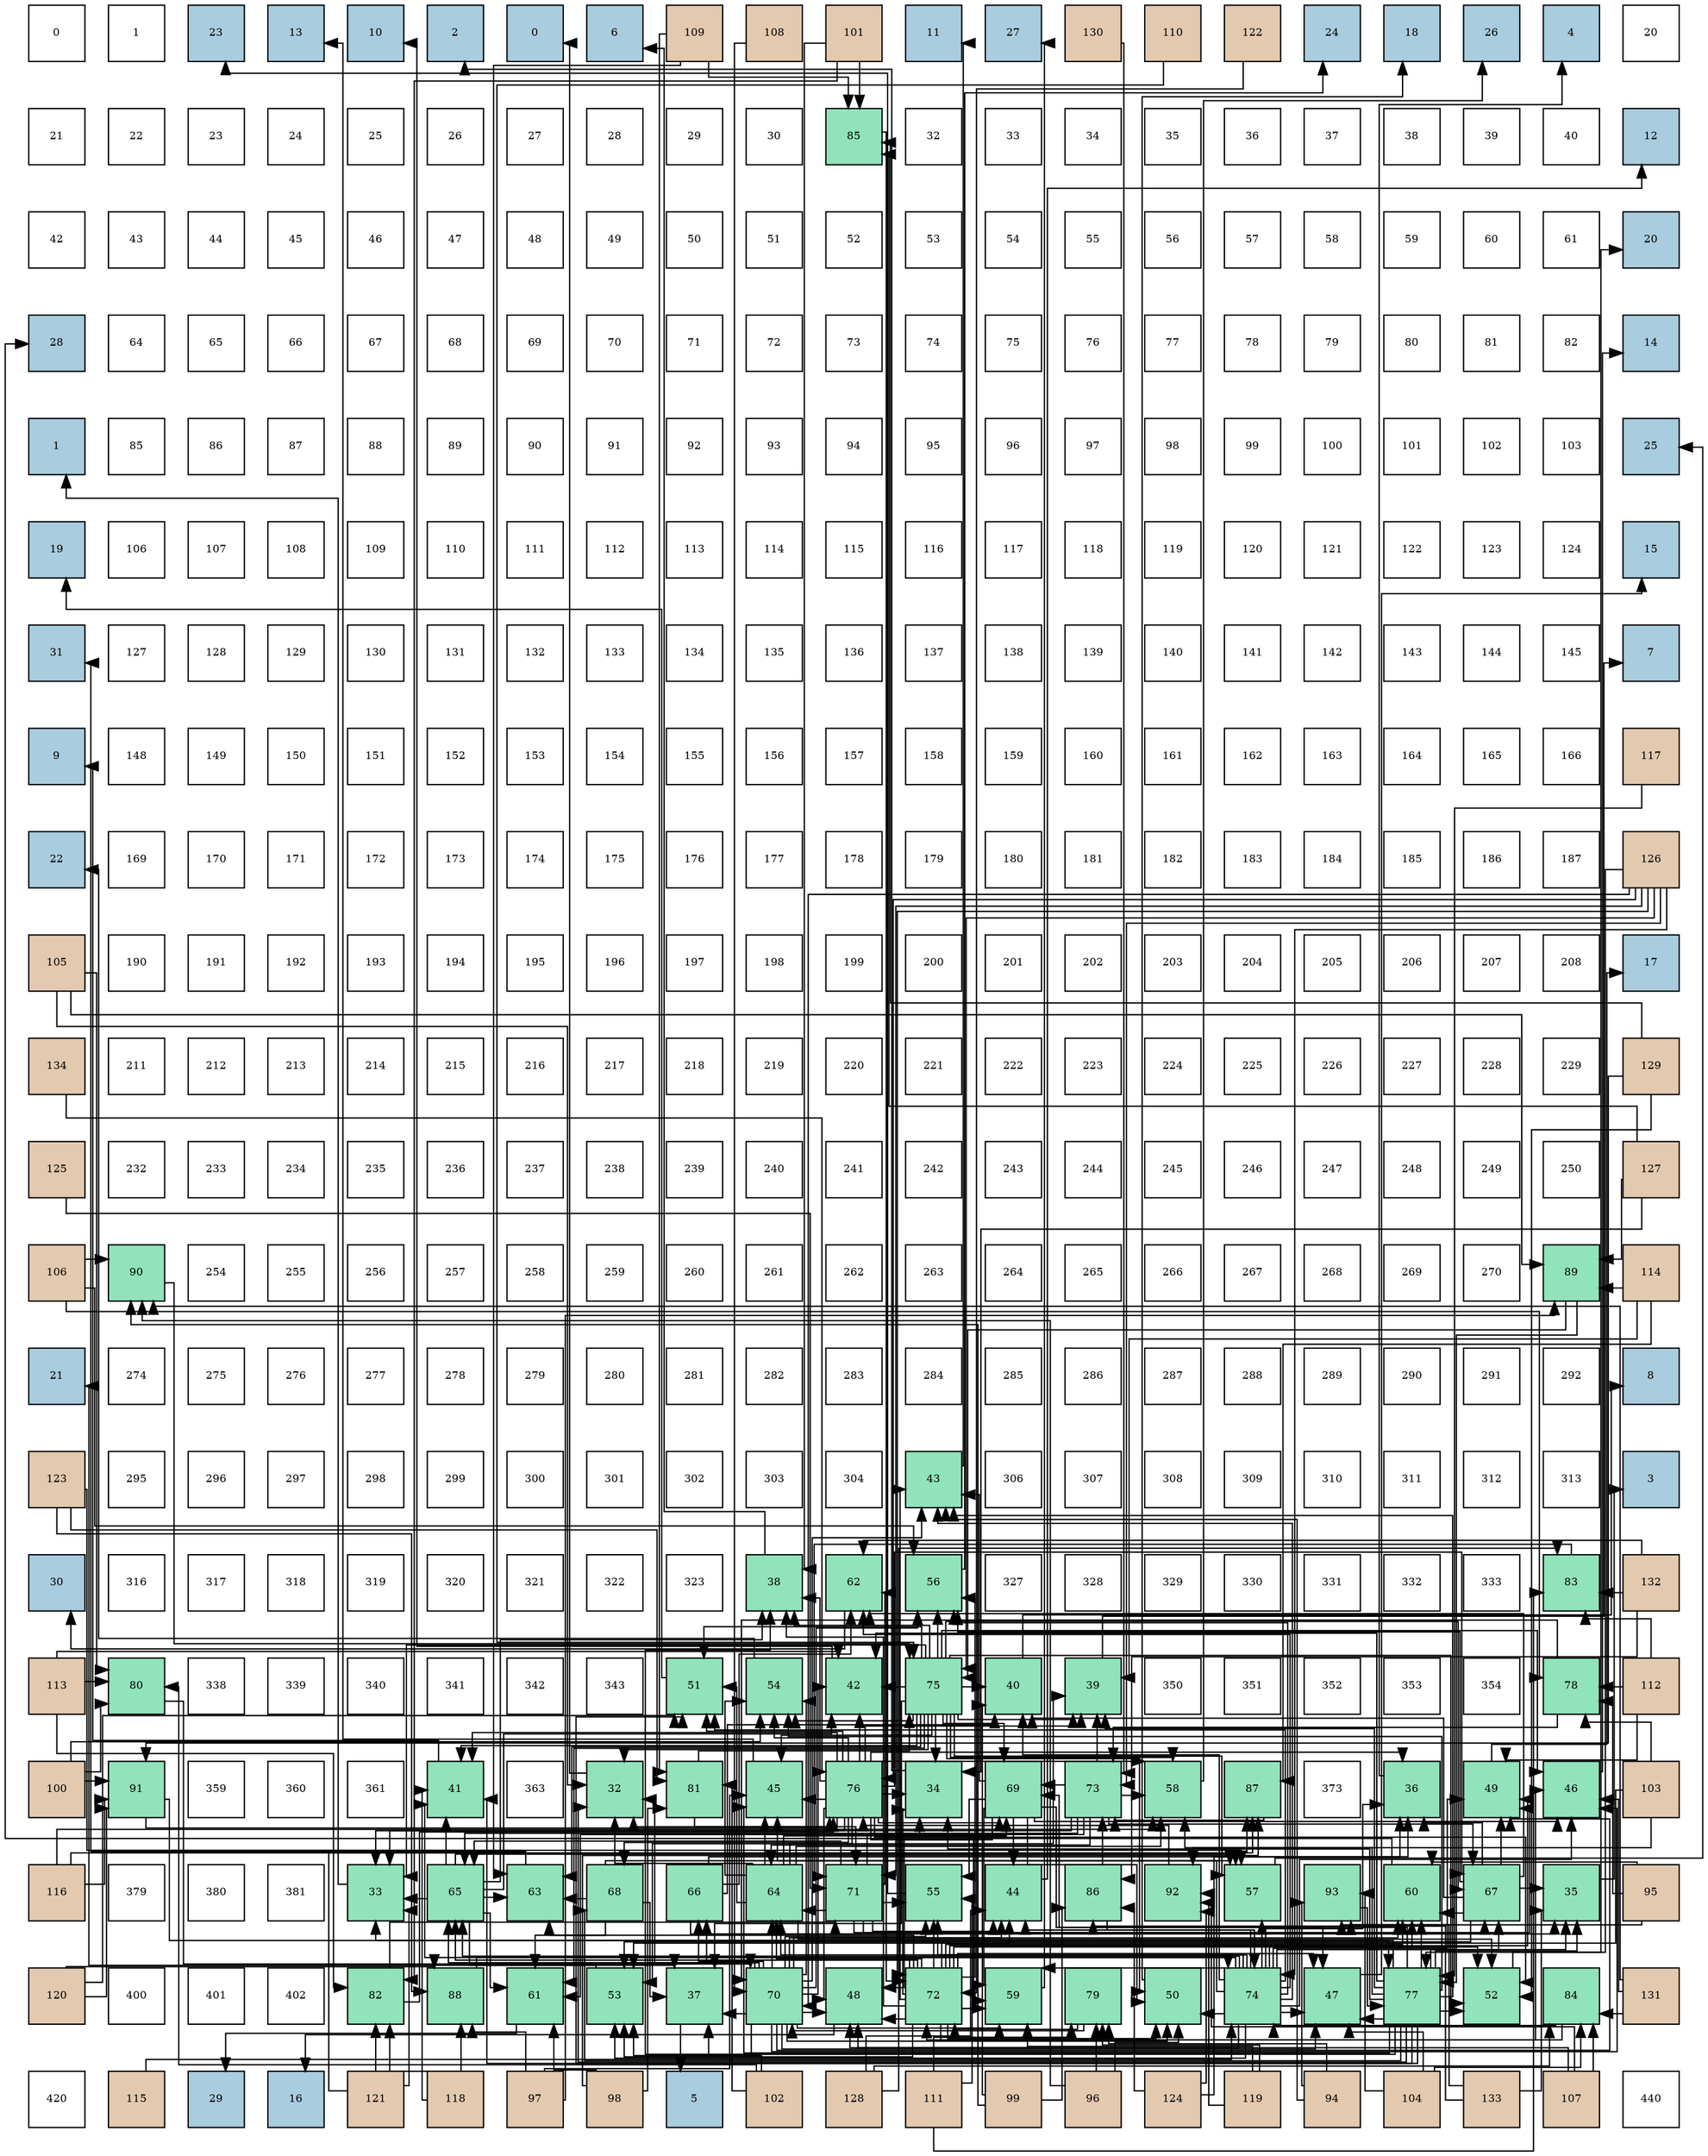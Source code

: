 digraph layout{
 rankdir=TB;
 splines=ortho;
 node [style=filled shape=square fixedsize=true width=0.6];
0[label="0", fontsize=8, fillcolor="#ffffff"];
1[label="1", fontsize=8, fillcolor="#ffffff"];
2[label="23", fontsize=8, fillcolor="#a9ccde"];
3[label="13", fontsize=8, fillcolor="#a9ccde"];
4[label="10", fontsize=8, fillcolor="#a9ccde"];
5[label="2", fontsize=8, fillcolor="#a9ccde"];
6[label="0", fontsize=8, fillcolor="#a9ccde"];
7[label="6", fontsize=8, fillcolor="#a9ccde"];
8[label="109", fontsize=8, fillcolor="#e3c9af"];
9[label="108", fontsize=8, fillcolor="#e3c9af"];
10[label="101", fontsize=8, fillcolor="#e3c9af"];
11[label="11", fontsize=8, fillcolor="#a9ccde"];
12[label="27", fontsize=8, fillcolor="#a9ccde"];
13[label="130", fontsize=8, fillcolor="#e3c9af"];
14[label="110", fontsize=8, fillcolor="#e3c9af"];
15[label="122", fontsize=8, fillcolor="#e3c9af"];
16[label="24", fontsize=8, fillcolor="#a9ccde"];
17[label="18", fontsize=8, fillcolor="#a9ccde"];
18[label="26", fontsize=8, fillcolor="#a9ccde"];
19[label="4", fontsize=8, fillcolor="#a9ccde"];
20[label="20", fontsize=8, fillcolor="#ffffff"];
21[label="21", fontsize=8, fillcolor="#ffffff"];
22[label="22", fontsize=8, fillcolor="#ffffff"];
23[label="23", fontsize=8, fillcolor="#ffffff"];
24[label="24", fontsize=8, fillcolor="#ffffff"];
25[label="25", fontsize=8, fillcolor="#ffffff"];
26[label="26", fontsize=8, fillcolor="#ffffff"];
27[label="27", fontsize=8, fillcolor="#ffffff"];
28[label="28", fontsize=8, fillcolor="#ffffff"];
29[label="29", fontsize=8, fillcolor="#ffffff"];
30[label="30", fontsize=8, fillcolor="#ffffff"];
31[label="85", fontsize=8, fillcolor="#91e3bb"];
32[label="32", fontsize=8, fillcolor="#ffffff"];
33[label="33", fontsize=8, fillcolor="#ffffff"];
34[label="34", fontsize=8, fillcolor="#ffffff"];
35[label="35", fontsize=8, fillcolor="#ffffff"];
36[label="36", fontsize=8, fillcolor="#ffffff"];
37[label="37", fontsize=8, fillcolor="#ffffff"];
38[label="38", fontsize=8, fillcolor="#ffffff"];
39[label="39", fontsize=8, fillcolor="#ffffff"];
40[label="40", fontsize=8, fillcolor="#ffffff"];
41[label="12", fontsize=8, fillcolor="#a9ccde"];
42[label="42", fontsize=8, fillcolor="#ffffff"];
43[label="43", fontsize=8, fillcolor="#ffffff"];
44[label="44", fontsize=8, fillcolor="#ffffff"];
45[label="45", fontsize=8, fillcolor="#ffffff"];
46[label="46", fontsize=8, fillcolor="#ffffff"];
47[label="47", fontsize=8, fillcolor="#ffffff"];
48[label="48", fontsize=8, fillcolor="#ffffff"];
49[label="49", fontsize=8, fillcolor="#ffffff"];
50[label="50", fontsize=8, fillcolor="#ffffff"];
51[label="51", fontsize=8, fillcolor="#ffffff"];
52[label="52", fontsize=8, fillcolor="#ffffff"];
53[label="53", fontsize=8, fillcolor="#ffffff"];
54[label="54", fontsize=8, fillcolor="#ffffff"];
55[label="55", fontsize=8, fillcolor="#ffffff"];
56[label="56", fontsize=8, fillcolor="#ffffff"];
57[label="57", fontsize=8, fillcolor="#ffffff"];
58[label="58", fontsize=8, fillcolor="#ffffff"];
59[label="59", fontsize=8, fillcolor="#ffffff"];
60[label="60", fontsize=8, fillcolor="#ffffff"];
61[label="61", fontsize=8, fillcolor="#ffffff"];
62[label="20", fontsize=8, fillcolor="#a9ccde"];
63[label="28", fontsize=8, fillcolor="#a9ccde"];
64[label="64", fontsize=8, fillcolor="#ffffff"];
65[label="65", fontsize=8, fillcolor="#ffffff"];
66[label="66", fontsize=8, fillcolor="#ffffff"];
67[label="67", fontsize=8, fillcolor="#ffffff"];
68[label="68", fontsize=8, fillcolor="#ffffff"];
69[label="69", fontsize=8, fillcolor="#ffffff"];
70[label="70", fontsize=8, fillcolor="#ffffff"];
71[label="71", fontsize=8, fillcolor="#ffffff"];
72[label="72", fontsize=8, fillcolor="#ffffff"];
73[label="73", fontsize=8, fillcolor="#ffffff"];
74[label="74", fontsize=8, fillcolor="#ffffff"];
75[label="75", fontsize=8, fillcolor="#ffffff"];
76[label="76", fontsize=8, fillcolor="#ffffff"];
77[label="77", fontsize=8, fillcolor="#ffffff"];
78[label="78", fontsize=8, fillcolor="#ffffff"];
79[label="79", fontsize=8, fillcolor="#ffffff"];
80[label="80", fontsize=8, fillcolor="#ffffff"];
81[label="81", fontsize=8, fillcolor="#ffffff"];
82[label="82", fontsize=8, fillcolor="#ffffff"];
83[label="14", fontsize=8, fillcolor="#a9ccde"];
84[label="1", fontsize=8, fillcolor="#a9ccde"];
85[label="85", fontsize=8, fillcolor="#ffffff"];
86[label="86", fontsize=8, fillcolor="#ffffff"];
87[label="87", fontsize=8, fillcolor="#ffffff"];
88[label="88", fontsize=8, fillcolor="#ffffff"];
89[label="89", fontsize=8, fillcolor="#ffffff"];
90[label="90", fontsize=8, fillcolor="#ffffff"];
91[label="91", fontsize=8, fillcolor="#ffffff"];
92[label="92", fontsize=8, fillcolor="#ffffff"];
93[label="93", fontsize=8, fillcolor="#ffffff"];
94[label="94", fontsize=8, fillcolor="#ffffff"];
95[label="95", fontsize=8, fillcolor="#ffffff"];
96[label="96", fontsize=8, fillcolor="#ffffff"];
97[label="97", fontsize=8, fillcolor="#ffffff"];
98[label="98", fontsize=8, fillcolor="#ffffff"];
99[label="99", fontsize=8, fillcolor="#ffffff"];
100[label="100", fontsize=8, fillcolor="#ffffff"];
101[label="101", fontsize=8, fillcolor="#ffffff"];
102[label="102", fontsize=8, fillcolor="#ffffff"];
103[label="103", fontsize=8, fillcolor="#ffffff"];
104[label="25", fontsize=8, fillcolor="#a9ccde"];
105[label="19", fontsize=8, fillcolor="#a9ccde"];
106[label="106", fontsize=8, fillcolor="#ffffff"];
107[label="107", fontsize=8, fillcolor="#ffffff"];
108[label="108", fontsize=8, fillcolor="#ffffff"];
109[label="109", fontsize=8, fillcolor="#ffffff"];
110[label="110", fontsize=8, fillcolor="#ffffff"];
111[label="111", fontsize=8, fillcolor="#ffffff"];
112[label="112", fontsize=8, fillcolor="#ffffff"];
113[label="113", fontsize=8, fillcolor="#ffffff"];
114[label="114", fontsize=8, fillcolor="#ffffff"];
115[label="115", fontsize=8, fillcolor="#ffffff"];
116[label="116", fontsize=8, fillcolor="#ffffff"];
117[label="117", fontsize=8, fillcolor="#ffffff"];
118[label="118", fontsize=8, fillcolor="#ffffff"];
119[label="119", fontsize=8, fillcolor="#ffffff"];
120[label="120", fontsize=8, fillcolor="#ffffff"];
121[label="121", fontsize=8, fillcolor="#ffffff"];
122[label="122", fontsize=8, fillcolor="#ffffff"];
123[label="123", fontsize=8, fillcolor="#ffffff"];
124[label="124", fontsize=8, fillcolor="#ffffff"];
125[label="15", fontsize=8, fillcolor="#a9ccde"];
126[label="31", fontsize=8, fillcolor="#a9ccde"];
127[label="127", fontsize=8, fillcolor="#ffffff"];
128[label="128", fontsize=8, fillcolor="#ffffff"];
129[label="129", fontsize=8, fillcolor="#ffffff"];
130[label="130", fontsize=8, fillcolor="#ffffff"];
131[label="131", fontsize=8, fillcolor="#ffffff"];
132[label="132", fontsize=8, fillcolor="#ffffff"];
133[label="133", fontsize=8, fillcolor="#ffffff"];
134[label="134", fontsize=8, fillcolor="#ffffff"];
135[label="135", fontsize=8, fillcolor="#ffffff"];
136[label="136", fontsize=8, fillcolor="#ffffff"];
137[label="137", fontsize=8, fillcolor="#ffffff"];
138[label="138", fontsize=8, fillcolor="#ffffff"];
139[label="139", fontsize=8, fillcolor="#ffffff"];
140[label="140", fontsize=8, fillcolor="#ffffff"];
141[label="141", fontsize=8, fillcolor="#ffffff"];
142[label="142", fontsize=8, fillcolor="#ffffff"];
143[label="143", fontsize=8, fillcolor="#ffffff"];
144[label="144", fontsize=8, fillcolor="#ffffff"];
145[label="145", fontsize=8, fillcolor="#ffffff"];
146[label="7", fontsize=8, fillcolor="#a9ccde"];
147[label="9", fontsize=8, fillcolor="#a9ccde"];
148[label="148", fontsize=8, fillcolor="#ffffff"];
149[label="149", fontsize=8, fillcolor="#ffffff"];
150[label="150", fontsize=8, fillcolor="#ffffff"];
151[label="151", fontsize=8, fillcolor="#ffffff"];
152[label="152", fontsize=8, fillcolor="#ffffff"];
153[label="153", fontsize=8, fillcolor="#ffffff"];
154[label="154", fontsize=8, fillcolor="#ffffff"];
155[label="155", fontsize=8, fillcolor="#ffffff"];
156[label="156", fontsize=8, fillcolor="#ffffff"];
157[label="157", fontsize=8, fillcolor="#ffffff"];
158[label="158", fontsize=8, fillcolor="#ffffff"];
159[label="159", fontsize=8, fillcolor="#ffffff"];
160[label="160", fontsize=8, fillcolor="#ffffff"];
161[label="161", fontsize=8, fillcolor="#ffffff"];
162[label="162", fontsize=8, fillcolor="#ffffff"];
163[label="163", fontsize=8, fillcolor="#ffffff"];
164[label="164", fontsize=8, fillcolor="#ffffff"];
165[label="165", fontsize=8, fillcolor="#ffffff"];
166[label="166", fontsize=8, fillcolor="#ffffff"];
167[label="117", fontsize=8, fillcolor="#e3c9af"];
168[label="22", fontsize=8, fillcolor="#a9ccde"];
169[label="169", fontsize=8, fillcolor="#ffffff"];
170[label="170", fontsize=8, fillcolor="#ffffff"];
171[label="171", fontsize=8, fillcolor="#ffffff"];
172[label="172", fontsize=8, fillcolor="#ffffff"];
173[label="173", fontsize=8, fillcolor="#ffffff"];
174[label="174", fontsize=8, fillcolor="#ffffff"];
175[label="175", fontsize=8, fillcolor="#ffffff"];
176[label="176", fontsize=8, fillcolor="#ffffff"];
177[label="177", fontsize=8, fillcolor="#ffffff"];
178[label="178", fontsize=8, fillcolor="#ffffff"];
179[label="179", fontsize=8, fillcolor="#ffffff"];
180[label="180", fontsize=8, fillcolor="#ffffff"];
181[label="181", fontsize=8, fillcolor="#ffffff"];
182[label="182", fontsize=8, fillcolor="#ffffff"];
183[label="183", fontsize=8, fillcolor="#ffffff"];
184[label="184", fontsize=8, fillcolor="#ffffff"];
185[label="185", fontsize=8, fillcolor="#ffffff"];
186[label="186", fontsize=8, fillcolor="#ffffff"];
187[label="187", fontsize=8, fillcolor="#ffffff"];
188[label="126", fontsize=8, fillcolor="#e3c9af"];
189[label="105", fontsize=8, fillcolor="#e3c9af"];
190[label="190", fontsize=8, fillcolor="#ffffff"];
191[label="191", fontsize=8, fillcolor="#ffffff"];
192[label="192", fontsize=8, fillcolor="#ffffff"];
193[label="193", fontsize=8, fillcolor="#ffffff"];
194[label="194", fontsize=8, fillcolor="#ffffff"];
195[label="195", fontsize=8, fillcolor="#ffffff"];
196[label="196", fontsize=8, fillcolor="#ffffff"];
197[label="197", fontsize=8, fillcolor="#ffffff"];
198[label="198", fontsize=8, fillcolor="#ffffff"];
199[label="199", fontsize=8, fillcolor="#ffffff"];
200[label="200", fontsize=8, fillcolor="#ffffff"];
201[label="201", fontsize=8, fillcolor="#ffffff"];
202[label="202", fontsize=8, fillcolor="#ffffff"];
203[label="203", fontsize=8, fillcolor="#ffffff"];
204[label="204", fontsize=8, fillcolor="#ffffff"];
205[label="205", fontsize=8, fillcolor="#ffffff"];
206[label="206", fontsize=8, fillcolor="#ffffff"];
207[label="207", fontsize=8, fillcolor="#ffffff"];
208[label="208", fontsize=8, fillcolor="#ffffff"];
209[label="17", fontsize=8, fillcolor="#a9ccde"];
210[label="134", fontsize=8, fillcolor="#e3c9af"];
211[label="211", fontsize=8, fillcolor="#ffffff"];
212[label="212", fontsize=8, fillcolor="#ffffff"];
213[label="213", fontsize=8, fillcolor="#ffffff"];
214[label="214", fontsize=8, fillcolor="#ffffff"];
215[label="215", fontsize=8, fillcolor="#ffffff"];
216[label="216", fontsize=8, fillcolor="#ffffff"];
217[label="217", fontsize=8, fillcolor="#ffffff"];
218[label="218", fontsize=8, fillcolor="#ffffff"];
219[label="219", fontsize=8, fillcolor="#ffffff"];
220[label="220", fontsize=8, fillcolor="#ffffff"];
221[label="221", fontsize=8, fillcolor="#ffffff"];
222[label="222", fontsize=8, fillcolor="#ffffff"];
223[label="223", fontsize=8, fillcolor="#ffffff"];
224[label="224", fontsize=8, fillcolor="#ffffff"];
225[label="225", fontsize=8, fillcolor="#ffffff"];
226[label="226", fontsize=8, fillcolor="#ffffff"];
227[label="227", fontsize=8, fillcolor="#ffffff"];
228[label="228", fontsize=8, fillcolor="#ffffff"];
229[label="229", fontsize=8, fillcolor="#ffffff"];
230[label="129", fontsize=8, fillcolor="#e3c9af"];
231[label="125", fontsize=8, fillcolor="#e3c9af"];
232[label="232", fontsize=8, fillcolor="#ffffff"];
233[label="233", fontsize=8, fillcolor="#ffffff"];
234[label="234", fontsize=8, fillcolor="#ffffff"];
235[label="235", fontsize=8, fillcolor="#ffffff"];
236[label="236", fontsize=8, fillcolor="#ffffff"];
237[label="237", fontsize=8, fillcolor="#ffffff"];
238[label="238", fontsize=8, fillcolor="#ffffff"];
239[label="239", fontsize=8, fillcolor="#ffffff"];
240[label="240", fontsize=8, fillcolor="#ffffff"];
241[label="241", fontsize=8, fillcolor="#ffffff"];
242[label="242", fontsize=8, fillcolor="#ffffff"];
243[label="243", fontsize=8, fillcolor="#ffffff"];
244[label="244", fontsize=8, fillcolor="#ffffff"];
245[label="245", fontsize=8, fillcolor="#ffffff"];
246[label="246", fontsize=8, fillcolor="#ffffff"];
247[label="247", fontsize=8, fillcolor="#ffffff"];
248[label="248", fontsize=8, fillcolor="#ffffff"];
249[label="249", fontsize=8, fillcolor="#ffffff"];
250[label="250", fontsize=8, fillcolor="#ffffff"];
251[label="127", fontsize=8, fillcolor="#e3c9af"];
252[label="106", fontsize=8, fillcolor="#e3c9af"];
253[label="90", fontsize=8, fillcolor="#91e3bb"];
254[label="254", fontsize=8, fillcolor="#ffffff"];
255[label="255", fontsize=8, fillcolor="#ffffff"];
256[label="256", fontsize=8, fillcolor="#ffffff"];
257[label="257", fontsize=8, fillcolor="#ffffff"];
258[label="258", fontsize=8, fillcolor="#ffffff"];
259[label="259", fontsize=8, fillcolor="#ffffff"];
260[label="260", fontsize=8, fillcolor="#ffffff"];
261[label="261", fontsize=8, fillcolor="#ffffff"];
262[label="262", fontsize=8, fillcolor="#ffffff"];
263[label="263", fontsize=8, fillcolor="#ffffff"];
264[label="264", fontsize=8, fillcolor="#ffffff"];
265[label="265", fontsize=8, fillcolor="#ffffff"];
266[label="266", fontsize=8, fillcolor="#ffffff"];
267[label="267", fontsize=8, fillcolor="#ffffff"];
268[label="268", fontsize=8, fillcolor="#ffffff"];
269[label="269", fontsize=8, fillcolor="#ffffff"];
270[label="270", fontsize=8, fillcolor="#ffffff"];
271[label="89", fontsize=8, fillcolor="#91e3bb"];
272[label="114", fontsize=8, fillcolor="#e3c9af"];
273[label="21", fontsize=8, fillcolor="#a9ccde"];
274[label="274", fontsize=8, fillcolor="#ffffff"];
275[label="275", fontsize=8, fillcolor="#ffffff"];
276[label="276", fontsize=8, fillcolor="#ffffff"];
277[label="277", fontsize=8, fillcolor="#ffffff"];
278[label="278", fontsize=8, fillcolor="#ffffff"];
279[label="279", fontsize=8, fillcolor="#ffffff"];
280[label="280", fontsize=8, fillcolor="#ffffff"];
281[label="281", fontsize=8, fillcolor="#ffffff"];
282[label="282", fontsize=8, fillcolor="#ffffff"];
283[label="283", fontsize=8, fillcolor="#ffffff"];
284[label="284", fontsize=8, fillcolor="#ffffff"];
285[label="285", fontsize=8, fillcolor="#ffffff"];
286[label="286", fontsize=8, fillcolor="#ffffff"];
287[label="287", fontsize=8, fillcolor="#ffffff"];
288[label="288", fontsize=8, fillcolor="#ffffff"];
289[label="289", fontsize=8, fillcolor="#ffffff"];
290[label="290", fontsize=8, fillcolor="#ffffff"];
291[label="291", fontsize=8, fillcolor="#ffffff"];
292[label="292", fontsize=8, fillcolor="#ffffff"];
293[label="8", fontsize=8, fillcolor="#a9ccde"];
294[label="123", fontsize=8, fillcolor="#e3c9af"];
295[label="295", fontsize=8, fillcolor="#ffffff"];
296[label="296", fontsize=8, fillcolor="#ffffff"];
297[label="297", fontsize=8, fillcolor="#ffffff"];
298[label="298", fontsize=8, fillcolor="#ffffff"];
299[label="299", fontsize=8, fillcolor="#ffffff"];
300[label="300", fontsize=8, fillcolor="#ffffff"];
301[label="301", fontsize=8, fillcolor="#ffffff"];
302[label="302", fontsize=8, fillcolor="#ffffff"];
303[label="303", fontsize=8, fillcolor="#ffffff"];
304[label="304", fontsize=8, fillcolor="#ffffff"];
305[label="43", fontsize=8, fillcolor="#91e3bb"];
306[label="306", fontsize=8, fillcolor="#ffffff"];
307[label="307", fontsize=8, fillcolor="#ffffff"];
308[label="308", fontsize=8, fillcolor="#ffffff"];
309[label="309", fontsize=8, fillcolor="#ffffff"];
310[label="310", fontsize=8, fillcolor="#ffffff"];
311[label="311", fontsize=8, fillcolor="#ffffff"];
312[label="312", fontsize=8, fillcolor="#ffffff"];
313[label="313", fontsize=8, fillcolor="#ffffff"];
314[label="3", fontsize=8, fillcolor="#a9ccde"];
315[label="30", fontsize=8, fillcolor="#a9ccde"];
316[label="316", fontsize=8, fillcolor="#ffffff"];
317[label="317", fontsize=8, fillcolor="#ffffff"];
318[label="318", fontsize=8, fillcolor="#ffffff"];
319[label="319", fontsize=8, fillcolor="#ffffff"];
320[label="320", fontsize=8, fillcolor="#ffffff"];
321[label="321", fontsize=8, fillcolor="#ffffff"];
322[label="322", fontsize=8, fillcolor="#ffffff"];
323[label="323", fontsize=8, fillcolor="#ffffff"];
324[label="38", fontsize=8, fillcolor="#91e3bb"];
325[label="62", fontsize=8, fillcolor="#91e3bb"];
326[label="56", fontsize=8, fillcolor="#91e3bb"];
327[label="327", fontsize=8, fillcolor="#ffffff"];
328[label="328", fontsize=8, fillcolor="#ffffff"];
329[label="329", fontsize=8, fillcolor="#ffffff"];
330[label="330", fontsize=8, fillcolor="#ffffff"];
331[label="331", fontsize=8, fillcolor="#ffffff"];
332[label="332", fontsize=8, fillcolor="#ffffff"];
333[label="333", fontsize=8, fillcolor="#ffffff"];
334[label="83", fontsize=8, fillcolor="#91e3bb"];
335[label="132", fontsize=8, fillcolor="#e3c9af"];
336[label="113", fontsize=8, fillcolor="#e3c9af"];
337[label="80", fontsize=8, fillcolor="#91e3bb"];
338[label="338", fontsize=8, fillcolor="#ffffff"];
339[label="339", fontsize=8, fillcolor="#ffffff"];
340[label="340", fontsize=8, fillcolor="#ffffff"];
341[label="341", fontsize=8, fillcolor="#ffffff"];
342[label="342", fontsize=8, fillcolor="#ffffff"];
343[label="343", fontsize=8, fillcolor="#ffffff"];
344[label="51", fontsize=8, fillcolor="#91e3bb"];
345[label="54", fontsize=8, fillcolor="#91e3bb"];
346[label="42", fontsize=8, fillcolor="#91e3bb"];
347[label="75", fontsize=8, fillcolor="#91e3bb"];
348[label="40", fontsize=8, fillcolor="#91e3bb"];
349[label="39", fontsize=8, fillcolor="#91e3bb"];
350[label="350", fontsize=8, fillcolor="#ffffff"];
351[label="351", fontsize=8, fillcolor="#ffffff"];
352[label="352", fontsize=8, fillcolor="#ffffff"];
353[label="353", fontsize=8, fillcolor="#ffffff"];
354[label="354", fontsize=8, fillcolor="#ffffff"];
355[label="78", fontsize=8, fillcolor="#91e3bb"];
356[label="112", fontsize=8, fillcolor="#e3c9af"];
357[label="100", fontsize=8, fillcolor="#e3c9af"];
358[label="91", fontsize=8, fillcolor="#91e3bb"];
359[label="359", fontsize=8, fillcolor="#ffffff"];
360[label="360", fontsize=8, fillcolor="#ffffff"];
361[label="361", fontsize=8, fillcolor="#ffffff"];
362[label="41", fontsize=8, fillcolor="#91e3bb"];
363[label="363", fontsize=8, fillcolor="#ffffff"];
364[label="32", fontsize=8, fillcolor="#91e3bb"];
365[label="81", fontsize=8, fillcolor="#91e3bb"];
366[label="45", fontsize=8, fillcolor="#91e3bb"];
367[label="76", fontsize=8, fillcolor="#91e3bb"];
368[label="34", fontsize=8, fillcolor="#91e3bb"];
369[label="69", fontsize=8, fillcolor="#91e3bb"];
370[label="73", fontsize=8, fillcolor="#91e3bb"];
371[label="58", fontsize=8, fillcolor="#91e3bb"];
372[label="87", fontsize=8, fillcolor="#91e3bb"];
373[label="373", fontsize=8, fillcolor="#ffffff"];
374[label="36", fontsize=8, fillcolor="#91e3bb"];
375[label="49", fontsize=8, fillcolor="#91e3bb"];
376[label="46", fontsize=8, fillcolor="#91e3bb"];
377[label="103", fontsize=8, fillcolor="#e3c9af"];
378[label="116", fontsize=8, fillcolor="#e3c9af"];
379[label="379", fontsize=8, fillcolor="#ffffff"];
380[label="380", fontsize=8, fillcolor="#ffffff"];
381[label="381", fontsize=8, fillcolor="#ffffff"];
382[label="33", fontsize=8, fillcolor="#91e3bb"];
383[label="65", fontsize=8, fillcolor="#91e3bb"];
384[label="63", fontsize=8, fillcolor="#91e3bb"];
385[label="68", fontsize=8, fillcolor="#91e3bb"];
386[label="66", fontsize=8, fillcolor="#91e3bb"];
387[label="64", fontsize=8, fillcolor="#91e3bb"];
388[label="71", fontsize=8, fillcolor="#91e3bb"];
389[label="55", fontsize=8, fillcolor="#91e3bb"];
390[label="44", fontsize=8, fillcolor="#91e3bb"];
391[label="86", fontsize=8, fillcolor="#91e3bb"];
392[label="92", fontsize=8, fillcolor="#91e3bb"];
393[label="57", fontsize=8, fillcolor="#91e3bb"];
394[label="93", fontsize=8, fillcolor="#91e3bb"];
395[label="60", fontsize=8, fillcolor="#91e3bb"];
396[label="67", fontsize=8, fillcolor="#91e3bb"];
397[label="35", fontsize=8, fillcolor="#91e3bb"];
398[label="95", fontsize=8, fillcolor="#e3c9af"];
399[label="120", fontsize=8, fillcolor="#e3c9af"];
400[label="400", fontsize=8, fillcolor="#ffffff"];
401[label="401", fontsize=8, fillcolor="#ffffff"];
402[label="402", fontsize=8, fillcolor="#ffffff"];
403[label="82", fontsize=8, fillcolor="#91e3bb"];
404[label="88", fontsize=8, fillcolor="#91e3bb"];
405[label="61", fontsize=8, fillcolor="#91e3bb"];
406[label="53", fontsize=8, fillcolor="#91e3bb"];
407[label="37", fontsize=8, fillcolor="#91e3bb"];
408[label="70", fontsize=8, fillcolor="#91e3bb"];
409[label="48", fontsize=8, fillcolor="#91e3bb"];
410[label="72", fontsize=8, fillcolor="#91e3bb"];
411[label="59", fontsize=8, fillcolor="#91e3bb"];
412[label="79", fontsize=8, fillcolor="#91e3bb"];
413[label="50", fontsize=8, fillcolor="#91e3bb"];
414[label="74", fontsize=8, fillcolor="#91e3bb"];
415[label="47", fontsize=8, fillcolor="#91e3bb"];
416[label="77", fontsize=8, fillcolor="#91e3bb"];
417[label="52", fontsize=8, fillcolor="#91e3bb"];
418[label="84", fontsize=8, fillcolor="#91e3bb"];
419[label="131", fontsize=8, fillcolor="#e3c9af"];
420[label="420", fontsize=8, fillcolor="#ffffff"];
421[label="115", fontsize=8, fillcolor="#e3c9af"];
422[label="29", fontsize=8, fillcolor="#a9ccde"];
423[label="16", fontsize=8, fillcolor="#a9ccde"];
424[label="121", fontsize=8, fillcolor="#e3c9af"];
425[label="118", fontsize=8, fillcolor="#e3c9af"];
426[label="97", fontsize=8, fillcolor="#e3c9af"];
427[label="98", fontsize=8, fillcolor="#e3c9af"];
428[label="5", fontsize=8, fillcolor="#a9ccde"];
429[label="102", fontsize=8, fillcolor="#e3c9af"];
430[label="128", fontsize=8, fillcolor="#e3c9af"];
431[label="111", fontsize=8, fillcolor="#e3c9af"];
432[label="99", fontsize=8, fillcolor="#e3c9af"];
433[label="96", fontsize=8, fillcolor="#e3c9af"];
434[label="124", fontsize=8, fillcolor="#e3c9af"];
435[label="119", fontsize=8, fillcolor="#e3c9af"];
436[label="94", fontsize=8, fillcolor="#e3c9af"];
437[label="104", fontsize=8, fillcolor="#e3c9af"];
438[label="133", fontsize=8, fillcolor="#e3c9af"];
439[label="107", fontsize=8, fillcolor="#e3c9af"];
440[label="440", fontsize=8, fillcolor="#ffffff"];
edge [constraint=false, style=vis];364 -> 6;
382 -> 84;
368 -> 5;
397 -> 314;
374 -> 19;
407 -> 428;
324 -> 7;
349 -> 146;
348 -> 293;
362 -> 147;
346 -> 4;
305 -> 11;
390 -> 41;
366 -> 3;
376 -> 83;
415 -> 125;
409 -> 423;
375 -> 209;
413 -> 17;
344 -> 105;
417 -> 62;
406 -> 273;
345 -> 168;
389 -> 2;
326 -> 16;
393 -> 104;
371 -> 18;
411 -> 12;
395 -> 63;
405 -> 422;
325 -> 315;
384 -> 126;
387 -> 364;
387 -> 368;
387 -> 349;
387 -> 366;
387 -> 344;
387 -> 417;
387 -> 345;
387 -> 371;
383 -> 382;
383 -> 407;
383 -> 324;
383 -> 362;
383 -> 346;
383 -> 393;
383 -> 405;
383 -> 384;
386 -> 397;
386 -> 374;
386 -> 348;
386 -> 325;
396 -> 397;
396 -> 374;
396 -> 348;
396 -> 375;
396 -> 406;
396 -> 326;
396 -> 395;
396 -> 325;
385 -> 407;
385 -> 393;
385 -> 405;
385 -> 384;
369 -> 305;
369 -> 390;
369 -> 376;
369 -> 415;
369 -> 409;
369 -> 413;
369 -> 389;
369 -> 411;
408 -> 364;
408 -> 407;
408 -> 346;
408 -> 305;
408 -> 390;
408 -> 376;
408 -> 415;
408 -> 409;
408 -> 375;
408 -> 413;
408 -> 406;
408 -> 345;
408 -> 389;
408 -> 326;
408 -> 411;
408 -> 395;
408 -> 387;
408 -> 383;
408 -> 386;
388 -> 390;
388 -> 375;
388 -> 389;
388 -> 325;
388 -> 387;
388 -> 383;
388 -> 396;
388 -> 369;
410 -> 368;
410 -> 324;
410 -> 305;
410 -> 390;
410 -> 376;
410 -> 415;
410 -> 409;
410 -> 375;
410 -> 413;
410 -> 417;
410 -> 406;
410 -> 389;
410 -> 326;
410 -> 411;
410 -> 395;
410 -> 384;
410 -> 387;
410 -> 383;
410 -> 386;
370 -> 382;
370 -> 349;
370 -> 371;
370 -> 405;
370 -> 387;
370 -> 383;
370 -> 396;
370 -> 369;
414 -> 397;
414 -> 374;
414 -> 348;
414 -> 362;
414 -> 305;
414 -> 390;
414 -> 366;
414 -> 376;
414 -> 415;
414 -> 409;
414 -> 375;
414 -> 413;
414 -> 344;
414 -> 406;
414 -> 389;
414 -> 326;
414 -> 393;
414 -> 411;
414 -> 395;
414 -> 325;
414 -> 387;
414 -> 383;
347 -> 364;
347 -> 382;
347 -> 368;
347 -> 407;
347 -> 324;
347 -> 349;
347 -> 348;
347 -> 362;
347 -> 346;
347 -> 366;
347 -> 376;
347 -> 413;
347 -> 344;
347 -> 417;
347 -> 345;
347 -> 326;
347 -> 393;
347 -> 371;
347 -> 405;
347 -> 384;
347 -> 396;
347 -> 369;
367 -> 364;
367 -> 382;
367 -> 368;
367 -> 374;
367 -> 324;
367 -> 349;
367 -> 362;
367 -> 346;
367 -> 366;
367 -> 409;
367 -> 344;
367 -> 417;
367 -> 406;
367 -> 345;
367 -> 371;
367 -> 411;
367 -> 396;
367 -> 385;
367 -> 369;
416 -> 364;
416 -> 382;
416 -> 368;
416 -> 397;
416 -> 324;
416 -> 349;
416 -> 362;
416 -> 346;
416 -> 305;
416 -> 366;
416 -> 415;
416 -> 344;
416 -> 417;
416 -> 345;
416 -> 371;
416 -> 395;
416 -> 396;
416 -> 385;
416 -> 369;
355 -> 408;
355 -> 370;
412 -> 408;
412 -> 410;
337 -> 408;
365 -> 388;
365 -> 347;
403 -> 388;
403 -> 367;
334 -> 388;
418 -> 410;
418 -> 414;
31 -> 410;
391 -> 370;
391 -> 414;
372 -> 370;
404 -> 414;
271 -> 347;
271 -> 416;
253 -> 347;
358 -> 367;
358 -> 416;
392 -> 367;
394 -> 416;
436 -> 305;
436 -> 412;
436 -> 394;
398 -> 395;
398 -> 355;
398 -> 394;
433 -> 413;
433 -> 412;
433 -> 253;
426 -> 366;
426 -> 404;
426 -> 271;
427 -> 405;
427 -> 365;
427 -> 372;
432 -> 348;
432 -> 391;
432 -> 253;
357 -> 345;
357 -> 337;
357 -> 358;
10 -> 324;
10 -> 403;
10 -> 31;
429 -> 407;
429 -> 337;
429 -> 365;
377 -> 406;
377 -> 355;
377 -> 392;
437 -> 415;
437 -> 418;
437 -> 394;
189 -> 364;
189 -> 337;
189 -> 271;
252 -> 326;
252 -> 355;
252 -> 253;
439 -> 409;
439 -> 418;
439 -> 392;
9 -> 408;
8 -> 384;
8 -> 365;
8 -> 31;
14 -> 347;
431 -> 389;
431 -> 412;
431 -> 334;
356 -> 375;
356 -> 355;
356 -> 334;
336 -> 346;
336 -> 337;
336 -> 403;
272 -> 349;
272 -> 372;
272 -> 271;
421 -> 414;
378 -> 371;
378 -> 372;
378 -> 358;
167 -> 416;
425 -> 362;
425 -> 403;
425 -> 404;
435 -> 411;
435 -> 412;
435 -> 392;
399 -> 344;
399 -> 404;
399 -> 358;
424 -> 382;
424 -> 403;
424 -> 372;
15 -> 410;
294 -> 393;
294 -> 365;
294 -> 404;
434 -> 374;
434 -> 391;
434 -> 392;
231 -> 388;
188 -> 408;
188 -> 388;
188 -> 410;
188 -> 370;
188 -> 414;
188 -> 347;
188 -> 367;
188 -> 416;
251 -> 368;
251 -> 31;
251 -> 271;
430 -> 390;
430 -> 334;
430 -> 418;
230 -> 417;
230 -> 31;
230 -> 358;
13 -> 370;
419 -> 376;
419 -> 418;
419 -> 253;
335 -> 325;
335 -> 334;
335 -> 391;
438 -> 397;
438 -> 391;
438 -> 394;
210 -> 367;
edge [constraint=true, style=invis];
0 -> 21 -> 42 -> 63 -> 84 -> 105 -> 126 -> 147 -> 168 -> 189 -> 210 -> 231 -> 252 -> 273 -> 294 -> 315 -> 336 -> 357 -> 378 -> 399 -> 420;
1 -> 22 -> 43 -> 64 -> 85 -> 106 -> 127 -> 148 -> 169 -> 190 -> 211 -> 232 -> 253 -> 274 -> 295 -> 316 -> 337 -> 358 -> 379 -> 400 -> 421;
2 -> 23 -> 44 -> 65 -> 86 -> 107 -> 128 -> 149 -> 170 -> 191 -> 212 -> 233 -> 254 -> 275 -> 296 -> 317 -> 338 -> 359 -> 380 -> 401 -> 422;
3 -> 24 -> 45 -> 66 -> 87 -> 108 -> 129 -> 150 -> 171 -> 192 -> 213 -> 234 -> 255 -> 276 -> 297 -> 318 -> 339 -> 360 -> 381 -> 402 -> 423;
4 -> 25 -> 46 -> 67 -> 88 -> 109 -> 130 -> 151 -> 172 -> 193 -> 214 -> 235 -> 256 -> 277 -> 298 -> 319 -> 340 -> 361 -> 382 -> 403 -> 424;
5 -> 26 -> 47 -> 68 -> 89 -> 110 -> 131 -> 152 -> 173 -> 194 -> 215 -> 236 -> 257 -> 278 -> 299 -> 320 -> 341 -> 362 -> 383 -> 404 -> 425;
6 -> 27 -> 48 -> 69 -> 90 -> 111 -> 132 -> 153 -> 174 -> 195 -> 216 -> 237 -> 258 -> 279 -> 300 -> 321 -> 342 -> 363 -> 384 -> 405 -> 426;
7 -> 28 -> 49 -> 70 -> 91 -> 112 -> 133 -> 154 -> 175 -> 196 -> 217 -> 238 -> 259 -> 280 -> 301 -> 322 -> 343 -> 364 -> 385 -> 406 -> 427;
8 -> 29 -> 50 -> 71 -> 92 -> 113 -> 134 -> 155 -> 176 -> 197 -> 218 -> 239 -> 260 -> 281 -> 302 -> 323 -> 344 -> 365 -> 386 -> 407 -> 428;
9 -> 30 -> 51 -> 72 -> 93 -> 114 -> 135 -> 156 -> 177 -> 198 -> 219 -> 240 -> 261 -> 282 -> 303 -> 324 -> 345 -> 366 -> 387 -> 408 -> 429;
10 -> 31 -> 52 -> 73 -> 94 -> 115 -> 136 -> 157 -> 178 -> 199 -> 220 -> 241 -> 262 -> 283 -> 304 -> 325 -> 346 -> 367 -> 388 -> 409 -> 430;
11 -> 32 -> 53 -> 74 -> 95 -> 116 -> 137 -> 158 -> 179 -> 200 -> 221 -> 242 -> 263 -> 284 -> 305 -> 326 -> 347 -> 368 -> 389 -> 410 -> 431;
12 -> 33 -> 54 -> 75 -> 96 -> 117 -> 138 -> 159 -> 180 -> 201 -> 222 -> 243 -> 264 -> 285 -> 306 -> 327 -> 348 -> 369 -> 390 -> 411 -> 432;
13 -> 34 -> 55 -> 76 -> 97 -> 118 -> 139 -> 160 -> 181 -> 202 -> 223 -> 244 -> 265 -> 286 -> 307 -> 328 -> 349 -> 370 -> 391 -> 412 -> 433;
14 -> 35 -> 56 -> 77 -> 98 -> 119 -> 140 -> 161 -> 182 -> 203 -> 224 -> 245 -> 266 -> 287 -> 308 -> 329 -> 350 -> 371 -> 392 -> 413 -> 434;
15 -> 36 -> 57 -> 78 -> 99 -> 120 -> 141 -> 162 -> 183 -> 204 -> 225 -> 246 -> 267 -> 288 -> 309 -> 330 -> 351 -> 372 -> 393 -> 414 -> 435;
16 -> 37 -> 58 -> 79 -> 100 -> 121 -> 142 -> 163 -> 184 -> 205 -> 226 -> 247 -> 268 -> 289 -> 310 -> 331 -> 352 -> 373 -> 394 -> 415 -> 436;
17 -> 38 -> 59 -> 80 -> 101 -> 122 -> 143 -> 164 -> 185 -> 206 -> 227 -> 248 -> 269 -> 290 -> 311 -> 332 -> 353 -> 374 -> 395 -> 416 -> 437;
18 -> 39 -> 60 -> 81 -> 102 -> 123 -> 144 -> 165 -> 186 -> 207 -> 228 -> 249 -> 270 -> 291 -> 312 -> 333 -> 354 -> 375 -> 396 -> 417 -> 438;
19 -> 40 -> 61 -> 82 -> 103 -> 124 -> 145 -> 166 -> 187 -> 208 -> 229 -> 250 -> 271 -> 292 -> 313 -> 334 -> 355 -> 376 -> 397 -> 418 -> 439;
20 -> 41 -> 62 -> 83 -> 104 -> 125 -> 146 -> 167 -> 188 -> 209 -> 230 -> 251 -> 272 -> 293 -> 314 -> 335 -> 356 -> 377 -> 398 -> 419 -> 440;
rank = same {0 -> 1 -> 2 -> 3 -> 4 -> 5 -> 6 -> 7 -> 8 -> 9 -> 10 -> 11 -> 12 -> 13 -> 14 -> 15 -> 16 -> 17 -> 18 -> 19 -> 20};
rank = same {21 -> 22 -> 23 -> 24 -> 25 -> 26 -> 27 -> 28 -> 29 -> 30 -> 31 -> 32 -> 33 -> 34 -> 35 -> 36 -> 37 -> 38 -> 39 -> 40 -> 41};
rank = same {42 -> 43 -> 44 -> 45 -> 46 -> 47 -> 48 -> 49 -> 50 -> 51 -> 52 -> 53 -> 54 -> 55 -> 56 -> 57 -> 58 -> 59 -> 60 -> 61 -> 62};
rank = same {63 -> 64 -> 65 -> 66 -> 67 -> 68 -> 69 -> 70 -> 71 -> 72 -> 73 -> 74 -> 75 -> 76 -> 77 -> 78 -> 79 -> 80 -> 81 -> 82 -> 83};
rank = same {84 -> 85 -> 86 -> 87 -> 88 -> 89 -> 90 -> 91 -> 92 -> 93 -> 94 -> 95 -> 96 -> 97 -> 98 -> 99 -> 100 -> 101 -> 102 -> 103 -> 104};
rank = same {105 -> 106 -> 107 -> 108 -> 109 -> 110 -> 111 -> 112 -> 113 -> 114 -> 115 -> 116 -> 117 -> 118 -> 119 -> 120 -> 121 -> 122 -> 123 -> 124 -> 125};
rank = same {126 -> 127 -> 128 -> 129 -> 130 -> 131 -> 132 -> 133 -> 134 -> 135 -> 136 -> 137 -> 138 -> 139 -> 140 -> 141 -> 142 -> 143 -> 144 -> 145 -> 146};
rank = same {147 -> 148 -> 149 -> 150 -> 151 -> 152 -> 153 -> 154 -> 155 -> 156 -> 157 -> 158 -> 159 -> 160 -> 161 -> 162 -> 163 -> 164 -> 165 -> 166 -> 167};
rank = same {168 -> 169 -> 170 -> 171 -> 172 -> 173 -> 174 -> 175 -> 176 -> 177 -> 178 -> 179 -> 180 -> 181 -> 182 -> 183 -> 184 -> 185 -> 186 -> 187 -> 188};
rank = same {189 -> 190 -> 191 -> 192 -> 193 -> 194 -> 195 -> 196 -> 197 -> 198 -> 199 -> 200 -> 201 -> 202 -> 203 -> 204 -> 205 -> 206 -> 207 -> 208 -> 209};
rank = same {210 -> 211 -> 212 -> 213 -> 214 -> 215 -> 216 -> 217 -> 218 -> 219 -> 220 -> 221 -> 222 -> 223 -> 224 -> 225 -> 226 -> 227 -> 228 -> 229 -> 230};
rank = same {231 -> 232 -> 233 -> 234 -> 235 -> 236 -> 237 -> 238 -> 239 -> 240 -> 241 -> 242 -> 243 -> 244 -> 245 -> 246 -> 247 -> 248 -> 249 -> 250 -> 251};
rank = same {252 -> 253 -> 254 -> 255 -> 256 -> 257 -> 258 -> 259 -> 260 -> 261 -> 262 -> 263 -> 264 -> 265 -> 266 -> 267 -> 268 -> 269 -> 270 -> 271 -> 272};
rank = same {273 -> 274 -> 275 -> 276 -> 277 -> 278 -> 279 -> 280 -> 281 -> 282 -> 283 -> 284 -> 285 -> 286 -> 287 -> 288 -> 289 -> 290 -> 291 -> 292 -> 293};
rank = same {294 -> 295 -> 296 -> 297 -> 298 -> 299 -> 300 -> 301 -> 302 -> 303 -> 304 -> 305 -> 306 -> 307 -> 308 -> 309 -> 310 -> 311 -> 312 -> 313 -> 314};
rank = same {315 -> 316 -> 317 -> 318 -> 319 -> 320 -> 321 -> 322 -> 323 -> 324 -> 325 -> 326 -> 327 -> 328 -> 329 -> 330 -> 331 -> 332 -> 333 -> 334 -> 335};
rank = same {336 -> 337 -> 338 -> 339 -> 340 -> 341 -> 342 -> 343 -> 344 -> 345 -> 346 -> 347 -> 348 -> 349 -> 350 -> 351 -> 352 -> 353 -> 354 -> 355 -> 356};
rank = same {357 -> 358 -> 359 -> 360 -> 361 -> 362 -> 363 -> 364 -> 365 -> 366 -> 367 -> 368 -> 369 -> 370 -> 371 -> 372 -> 373 -> 374 -> 375 -> 376 -> 377};
rank = same {378 -> 379 -> 380 -> 381 -> 382 -> 383 -> 384 -> 385 -> 386 -> 387 -> 388 -> 389 -> 390 -> 391 -> 392 -> 393 -> 394 -> 395 -> 396 -> 397 -> 398};
rank = same {399 -> 400 -> 401 -> 402 -> 403 -> 404 -> 405 -> 406 -> 407 -> 408 -> 409 -> 410 -> 411 -> 412 -> 413 -> 414 -> 415 -> 416 -> 417 -> 418 -> 419};
rank = same {420 -> 421 -> 422 -> 423 -> 424 -> 425 -> 426 -> 427 -> 428 -> 429 -> 430 -> 431 -> 432 -> 433 -> 434 -> 435 -> 436 -> 437 -> 438 -> 439 -> 440};
}